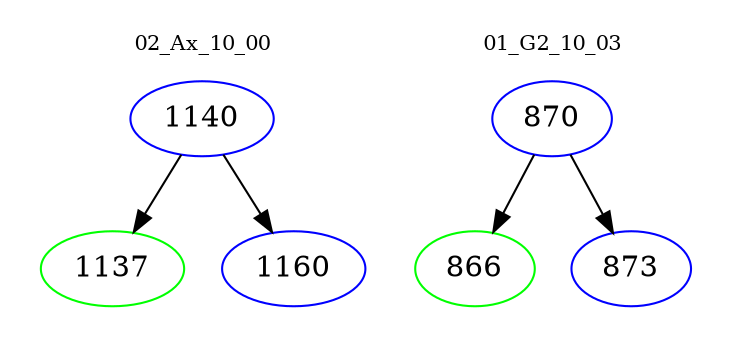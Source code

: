 digraph{
subgraph cluster_0 {
color = white
label = "02_Ax_10_00";
fontsize=10;
T0_1140 [label="1140", color="blue"]
T0_1140 -> T0_1137 [color="black"]
T0_1137 [label="1137", color="green"]
T0_1140 -> T0_1160 [color="black"]
T0_1160 [label="1160", color="blue"]
}
subgraph cluster_1 {
color = white
label = "01_G2_10_03";
fontsize=10;
T1_870 [label="870", color="blue"]
T1_870 -> T1_866 [color="black"]
T1_866 [label="866", color="green"]
T1_870 -> T1_873 [color="black"]
T1_873 [label="873", color="blue"]
}
}
